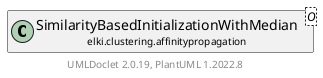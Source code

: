 @startuml
    remove .*\.(Instance|Par|Parameterizer|Factory)$
    set namespaceSeparator none
    hide empty fields
    hide empty methods

    class "<size:14>SimilarityBasedInitializationWithMedian.Par\n<size:10>elki.clustering.affinitypropagation" as elki.clustering.affinitypropagation.SimilarityBasedInitializationWithMedian.Par<O> {
        {static} +SIMILARITY_ID: OptionID
        ~similarity: Similarity<? super O>
        ~quantile: double
        +configure(Parameterization): void
        +make(): SimilarityBasedInitializationWithMedian<O>
    }

    interface "<size:14>Parameterizer\n<size:10>elki.utilities.optionhandling" as elki.utilities.optionhandling.Parameterizer [[../../utilities/optionhandling/Parameterizer.html]] {
        {abstract} +make(): Object
    }
    class "<size:14>SimilarityBasedInitializationWithMedian\n<size:10>elki.clustering.affinitypropagation" as elki.clustering.affinitypropagation.SimilarityBasedInitializationWithMedian<O> [[SimilarityBasedInitializationWithMedian.html]]

    elki.utilities.optionhandling.Parameterizer <|.. elki.clustering.affinitypropagation.SimilarityBasedInitializationWithMedian.Par
    elki.clustering.affinitypropagation.SimilarityBasedInitializationWithMedian +-- elki.clustering.affinitypropagation.SimilarityBasedInitializationWithMedian.Par

    center footer UMLDoclet 2.0.19, PlantUML 1.2022.8
@enduml
